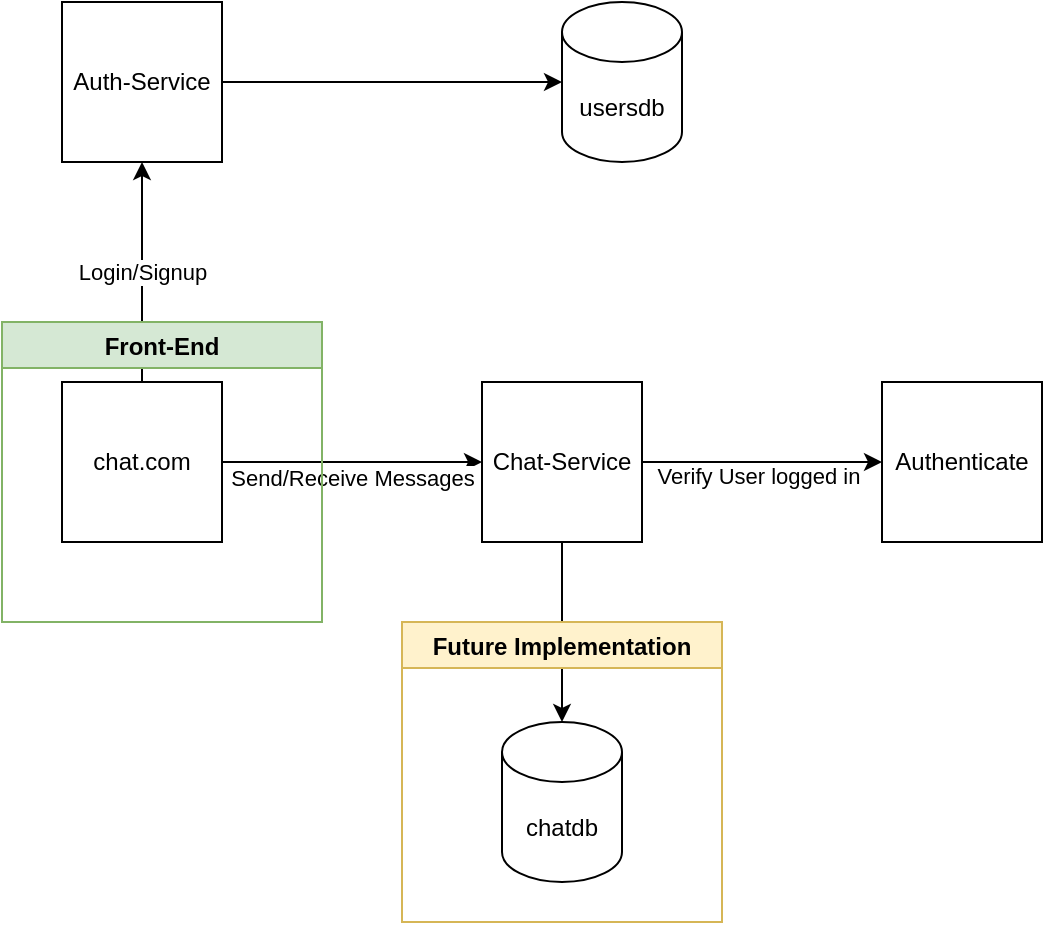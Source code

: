 <mxfile version="13.7.7" type="device"><diagram id="d5lUils3oSLEpZHMsKCj" name="Page-1"><mxGraphModel dx="1038" dy="580" grid="1" gridSize="10" guides="1" tooltips="1" connect="1" arrows="1" fold="1" page="1" pageScale="1" pageWidth="850" pageHeight="1100" math="0" shadow="0"><root><mxCell id="0"/><mxCell id="1" parent="0"/><mxCell id="X1Xnt83c9StkgcvHAYt--3" value="Login/Signup" style="edgeStyle=orthogonalEdgeStyle;rounded=0;orthogonalLoop=1;jettySize=auto;html=1;entryX=0.5;entryY=1;entryDx=0;entryDy=0;" edge="1" parent="1" source="X1Xnt83c9StkgcvHAYt--1" target="X1Xnt83c9StkgcvHAYt--2"><mxGeometry relative="1" as="geometry"/></mxCell><mxCell id="X1Xnt83c9StkgcvHAYt--12" value="Send/Receive Messages" style="edgeStyle=orthogonalEdgeStyle;rounded=0;orthogonalLoop=1;jettySize=auto;html=1;entryX=0;entryY=0.5;entryDx=0;entryDy=0;spacingTop=15;spacingLeft=9;spacing=7;spacingRight=10;" edge="1" parent="1" source="X1Xnt83c9StkgcvHAYt--1" target="X1Xnt83c9StkgcvHAYt--5"><mxGeometry relative="1" as="geometry"/></mxCell><mxCell id="X1Xnt83c9StkgcvHAYt--1" value="chat.com" style="whiteSpace=wrap;html=1;aspect=fixed;" vertex="1" parent="1"><mxGeometry x="190" y="710" width="80" height="80" as="geometry"/></mxCell><mxCell id="X1Xnt83c9StkgcvHAYt--10" style="edgeStyle=orthogonalEdgeStyle;rounded=0;orthogonalLoop=1;jettySize=auto;html=1;entryX=0;entryY=0.5;entryDx=0;entryDy=0;entryPerimeter=0;" edge="1" parent="1" source="X1Xnt83c9StkgcvHAYt--2" target="X1Xnt83c9StkgcvHAYt--9"><mxGeometry relative="1" as="geometry"/></mxCell><mxCell id="X1Xnt83c9StkgcvHAYt--2" value="Auth-Service" style="whiteSpace=wrap;html=1;aspect=fixed;" vertex="1" parent="1"><mxGeometry x="190" y="520" width="80" height="80" as="geometry"/></mxCell><mxCell id="X1Xnt83c9StkgcvHAYt--4" value="Authenticate" style="whiteSpace=wrap;html=1;aspect=fixed;" vertex="1" parent="1"><mxGeometry x="600" y="710" width="80" height="80" as="geometry"/></mxCell><mxCell id="X1Xnt83c9StkgcvHAYt--14" style="edgeStyle=orthogonalEdgeStyle;rounded=0;orthogonalLoop=1;jettySize=auto;html=1;exitX=1;exitY=0.5;exitDx=0;exitDy=0;entryX=0;entryY=0.5;entryDx=0;entryDy=0;" edge="1" parent="1" source="X1Xnt83c9StkgcvHAYt--5" target="X1Xnt83c9StkgcvHAYt--4"><mxGeometry relative="1" as="geometry"/></mxCell><mxCell id="X1Xnt83c9StkgcvHAYt--15" value="Verify User logged in" style="edgeLabel;html=1;align=center;verticalAlign=middle;resizable=0;points=[];spacingTop=6;spacingRight=23;" vertex="1" connectable="0" parent="X1Xnt83c9StkgcvHAYt--14"><mxGeometry x="0.147" y="-4" relative="1" as="geometry"><mxPoint as="offset"/></mxGeometry></mxCell><mxCell id="X1Xnt83c9StkgcvHAYt--17" style="edgeStyle=orthogonalEdgeStyle;rounded=0;orthogonalLoop=1;jettySize=auto;html=1;entryX=0.5;entryY=0;entryDx=0;entryDy=0;entryPerimeter=0;" edge="1" parent="1" source="X1Xnt83c9StkgcvHAYt--5" target="X1Xnt83c9StkgcvHAYt--16"><mxGeometry relative="1" as="geometry"/></mxCell><mxCell id="X1Xnt83c9StkgcvHAYt--5" value="Chat-Service" style="whiteSpace=wrap;html=1;aspect=fixed;" vertex="1" parent="1"><mxGeometry x="400" y="710" width="80" height="80" as="geometry"/></mxCell><mxCell id="X1Xnt83c9StkgcvHAYt--9" value="usersdb" style="shape=cylinder3;whiteSpace=wrap;html=1;boundedLbl=1;backgroundOutline=1;size=15;" vertex="1" parent="1"><mxGeometry x="440" y="520" width="60" height="80" as="geometry"/></mxCell><mxCell id="X1Xnt83c9StkgcvHAYt--16" value="chatdb" style="shape=cylinder3;whiteSpace=wrap;html=1;boundedLbl=1;backgroundOutline=1;size=15;" vertex="1" parent="1"><mxGeometry x="410" y="880" width="60" height="80" as="geometry"/></mxCell><mxCell id="X1Xnt83c9StkgcvHAYt--18" value="Future Implementation" style="swimlane;fillColor=#fff2cc;strokeColor=#d6b656;" vertex="1" parent="1"><mxGeometry x="360" y="830" width="160" height="150" as="geometry"/></mxCell><mxCell id="X1Xnt83c9StkgcvHAYt--20" value="Front-End" style="swimlane;fillColor=#d5e8d4;strokeColor=#82b366;" vertex="1" parent="1"><mxGeometry x="160" y="680" width="160" height="150" as="geometry"/></mxCell></root></mxGraphModel></diagram></mxfile>